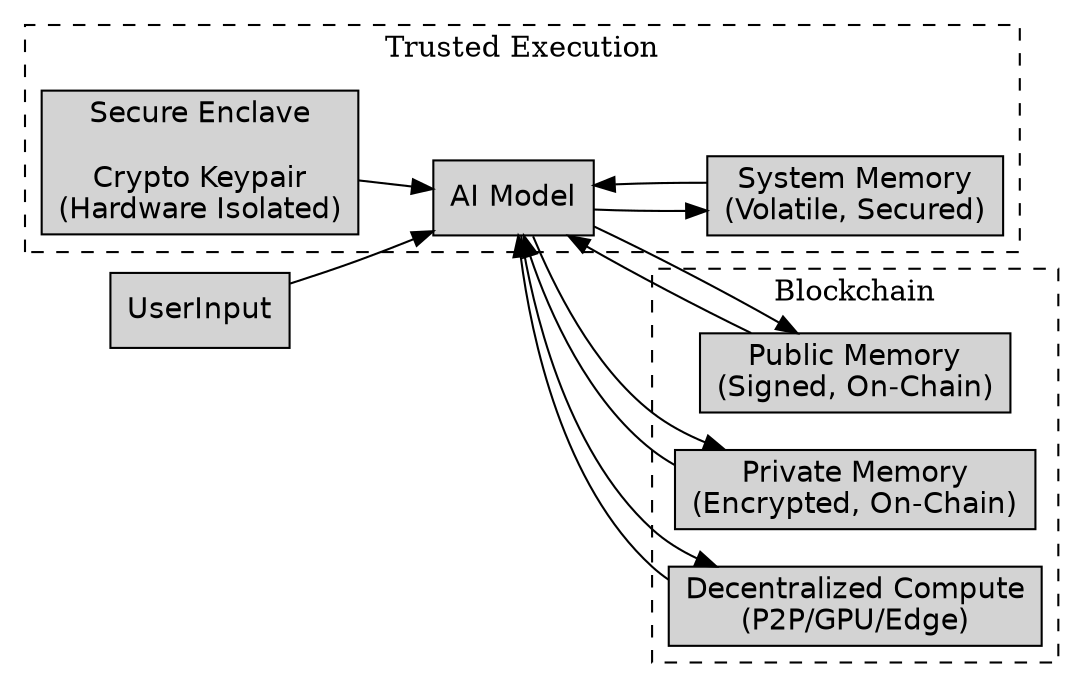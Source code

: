 digraph SovereignAI {
  rankdir=LR;
  node [shape=box, style=filled, fillcolor=lightgray, fontname=Helvetica];

  SecureEnclave    [label="Secure Enclave\n\nCrypto Keypair\n(Hardware Isolated)"];
  AIModel          [label="AI Model"];
  SystemMemory     [label="System Memory\n(Volatile, Secured)"];
  PublicMemory     [label="Public Memory\n(Signed, On-Chain)"];
  PrivateMemory    [label="Private Memory\n(Encrypted, On-Chain)"];
  DecentralizedNet [label="Decentralized Compute\n(P2P/GPU/Edge)"];

  UserInput -> AIModel;
  SecureEnclave -> AIModel;
  AIModel -> SystemMemory;
  SystemMemory -> AIModel;
  AIModel -> PublicMemory;
  PublicMemory -> AIModel;
  AIModel -> PrivateMemory;
  PrivateMemory -> AIModel;
  AIModel -> DecentralizedNet;
  DecentralizedNet -> AIModel;

  subgraph cluster_secure {
    label = "Trusted Execution";
    style = dashed;
    SecureEnclave;
    AIModel;
    SystemMemory;
  }

  subgraph cluster_external {
    label = "Blockchain";
    style = dashed;
    PublicMemory;
    PrivateMemory;
    DecentralizedNet;
  }
}
